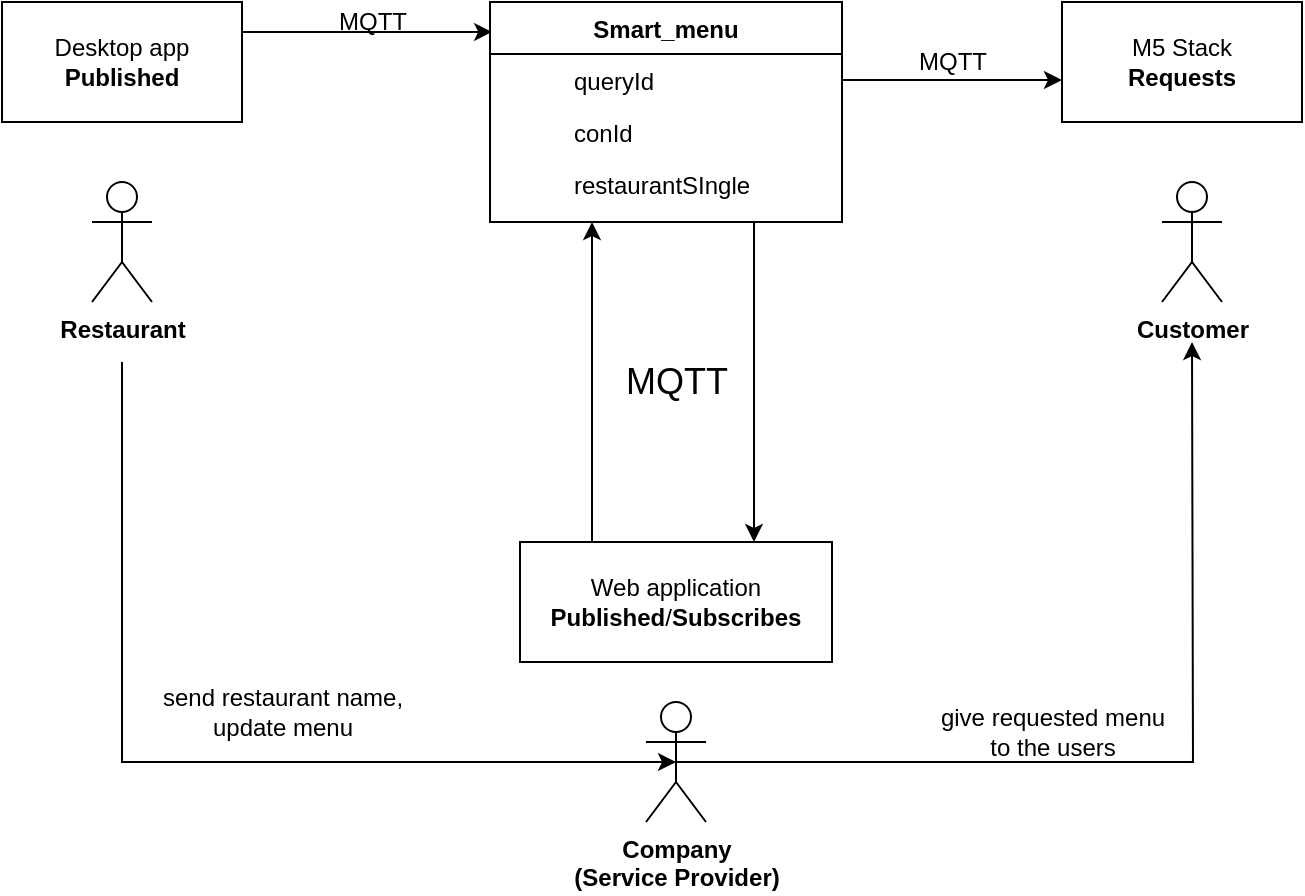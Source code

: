 <mxfile version="12.9.3" type="device"><diagram id="KAjU6YRW5r6DWBUi3eQG" name="Page-1"><mxGraphModel dx="1186" dy="662" grid="1" gridSize="10" guides="1" tooltips="1" connect="1" arrows="1" fold="1" page="1" pageScale="1" pageWidth="827" pageHeight="1169" math="0" shadow="0"><root><mxCell id="0"/><mxCell id="1" parent="0"/><mxCell id="ZmlRxDcmsPhFRbqwAsqT-62" style="edgeStyle=orthogonalEdgeStyle;rounded=0;orthogonalLoop=1;jettySize=auto;html=1;exitX=1;exitY=0.25;exitDx=0;exitDy=0;entryX=0.006;entryY=0.136;entryDx=0;entryDy=0;entryPerimeter=0;" edge="1" parent="1" source="ZmlRxDcmsPhFRbqwAsqT-33" target="ZmlRxDcmsPhFRbqwAsqT-1"><mxGeometry relative="1" as="geometry"/></mxCell><mxCell id="ZmlRxDcmsPhFRbqwAsqT-33" value="Desktop app&lt;br&gt;&lt;b&gt;Published&lt;/b&gt;" style="rounded=0;whiteSpace=wrap;html=1;" vertex="1" parent="1"><mxGeometry x="110" y="160" width="120" height="60" as="geometry"/></mxCell><mxCell id="ZmlRxDcmsPhFRbqwAsqT-34" value="M5 Stack&lt;br&gt;&lt;b&gt;Requests&lt;/b&gt;" style="rounded=0;whiteSpace=wrap;html=1;" vertex="1" parent="1"><mxGeometry x="640" y="160" width="120" height="60" as="geometry"/></mxCell><mxCell id="ZmlRxDcmsPhFRbqwAsqT-42" style="edgeStyle=orthogonalEdgeStyle;rounded=0;orthogonalLoop=1;jettySize=auto;html=1;exitX=0.25;exitY=0;exitDx=0;exitDy=0;" edge="1" parent="1" source="ZmlRxDcmsPhFRbqwAsqT-35"><mxGeometry relative="1" as="geometry"><mxPoint x="405" y="270" as="targetPoint"/><Array as="points"><mxPoint x="405" y="430"/></Array></mxGeometry></mxCell><mxCell id="ZmlRxDcmsPhFRbqwAsqT-35" value="Web application&lt;br&gt;&lt;b&gt;Published&lt;/b&gt;/&lt;b&gt;Subscribes&lt;/b&gt;" style="rounded=0;whiteSpace=wrap;html=1;" vertex="1" parent="1"><mxGeometry x="369" y="430" width="156" height="60" as="geometry"/></mxCell><mxCell id="ZmlRxDcmsPhFRbqwAsqT-43" style="edgeStyle=orthogonalEdgeStyle;rounded=0;orthogonalLoop=1;jettySize=auto;html=1;exitX=0.75;exitY=1;exitDx=0;exitDy=0;entryX=0.75;entryY=0;entryDx=0;entryDy=0;" edge="1" parent="1" source="ZmlRxDcmsPhFRbqwAsqT-1" target="ZmlRxDcmsPhFRbqwAsqT-35"><mxGeometry relative="1" as="geometry"><Array as="points"><mxPoint x="486" y="290"/></Array></mxGeometry></mxCell><mxCell id="ZmlRxDcmsPhFRbqwAsqT-1" value="Smart_menu" style="swimlane;fontStyle=1;childLayout=stackLayout;horizontal=1;startSize=26;horizontalStack=0;resizeParent=1;resizeLast=0;collapsible=1;marginBottom=0;rounded=0;shadow=0;strokeWidth=1;strokeColor=#000000;" vertex="1" parent="1"><mxGeometry x="354" y="160" width="176" height="110" as="geometry"><mxRectangle x="260" y="80" width="160" height="26" as="alternateBounds"/></mxGeometry></mxCell><mxCell id="ZmlRxDcmsPhFRbqwAsqT-2" value="queryId" style="shape=partialRectangle;top=0;left=0;right=0;bottom=1;align=left;verticalAlign=top;fillColor=none;spacingLeft=40;spacingRight=4;overflow=hidden;rotatable=0;points=[[0,0.5],[1,0.5]];portConstraint=eastwest;dropTarget=0;rounded=0;shadow=0;strokeWidth=1;fontStyle=0;strokeColor=none;" vertex="1" parent="ZmlRxDcmsPhFRbqwAsqT-1"><mxGeometry y="26" width="176" height="26" as="geometry"/></mxCell><mxCell id="ZmlRxDcmsPhFRbqwAsqT-3" value="" style="shape=partialRectangle;top=0;left=0;bottom=0;fillColor=none;align=left;verticalAlign=top;spacingLeft=4;spacingRight=4;overflow=hidden;rotatable=0;points=[];portConstraint=eastwest;part=1;strokeColor=none;" vertex="1" connectable="0" parent="ZmlRxDcmsPhFRbqwAsqT-2"><mxGeometry width="36" height="26" as="geometry"/></mxCell><mxCell id="ZmlRxDcmsPhFRbqwAsqT-14" value="conId" style="shape=partialRectangle;top=0;left=0;right=0;bottom=1;align=left;verticalAlign=top;fillColor=none;spacingLeft=40;spacingRight=4;overflow=hidden;rotatable=0;points=[[0,0.5],[1,0.5]];portConstraint=eastwest;dropTarget=0;rounded=0;shadow=0;strokeWidth=1;fontStyle=0;strokeColor=none;" vertex="1" parent="ZmlRxDcmsPhFRbqwAsqT-1"><mxGeometry y="52" width="176" height="26" as="geometry"/></mxCell><mxCell id="ZmlRxDcmsPhFRbqwAsqT-15" value="" style="shape=partialRectangle;top=0;left=0;bottom=0;fillColor=none;align=left;verticalAlign=top;spacingLeft=4;spacingRight=4;overflow=hidden;rotatable=0;points=[];portConstraint=eastwest;part=1;strokeColor=none;" vertex="1" connectable="0" parent="ZmlRxDcmsPhFRbqwAsqT-14"><mxGeometry width="36" height="26" as="geometry"/></mxCell><mxCell id="ZmlRxDcmsPhFRbqwAsqT-16" value="restaurantSIngle" style="shape=partialRectangle;top=0;left=0;right=0;bottom=1;align=left;verticalAlign=top;fillColor=none;spacingLeft=40;spacingRight=4;overflow=hidden;rotatable=0;points=[[0,0.5],[1,0.5]];portConstraint=eastwest;dropTarget=0;rounded=0;shadow=0;strokeWidth=1;fontStyle=0;strokeColor=none;" vertex="1" parent="ZmlRxDcmsPhFRbqwAsqT-1"><mxGeometry y="78" width="176" height="26" as="geometry"/></mxCell><mxCell id="ZmlRxDcmsPhFRbqwAsqT-17" value="" style="shape=partialRectangle;top=0;left=0;bottom=0;fillColor=none;align=left;verticalAlign=top;spacingLeft=4;spacingRight=4;overflow=hidden;rotatable=0;points=[];portConstraint=eastwest;part=1;strokeColor=none;" vertex="1" connectable="0" parent="ZmlRxDcmsPhFRbqwAsqT-16"><mxGeometry width="36" height="26" as="geometry"/></mxCell><mxCell id="ZmlRxDcmsPhFRbqwAsqT-37" style="edgeStyle=orthogonalEdgeStyle;rounded=0;orthogonalLoop=1;jettySize=auto;html=1;exitX=1;exitY=0.5;exitDx=0;exitDy=0;" edge="1" parent="1" source="ZmlRxDcmsPhFRbqwAsqT-2"><mxGeometry relative="1" as="geometry"><mxPoint x="640" y="199" as="targetPoint"/></mxGeometry></mxCell><mxCell id="ZmlRxDcmsPhFRbqwAsqT-38" value="MQTT" style="text;html=1;align=center;verticalAlign=middle;resizable=0;points=[];autosize=1;" vertex="1" parent="1"><mxGeometry x="270" y="160" width="50" height="20" as="geometry"/></mxCell><mxCell id="ZmlRxDcmsPhFRbqwAsqT-39" value="MQTT" style="text;html=1;align=center;verticalAlign=middle;resizable=0;points=[];autosize=1;" vertex="1" parent="1"><mxGeometry x="560" y="180" width="50" height="20" as="geometry"/></mxCell><mxCell id="ZmlRxDcmsPhFRbqwAsqT-44" value="&lt;font style=&quot;font-size: 18px&quot;&gt;MQTT&lt;/font&gt;" style="text;html=1;align=center;verticalAlign=middle;resizable=0;points=[];autosize=1;" vertex="1" parent="1"><mxGeometry x="412" y="340" width="70" height="20" as="geometry"/></mxCell><mxCell id="ZmlRxDcmsPhFRbqwAsqT-53" style="edgeStyle=orthogonalEdgeStyle;rounded=0;orthogonalLoop=1;jettySize=auto;html=1;entryX=0.5;entryY=0.5;entryDx=0;entryDy=0;entryPerimeter=0;" edge="1" parent="1" target="ZmlRxDcmsPhFRbqwAsqT-51"><mxGeometry relative="1" as="geometry"><mxPoint x="170" y="610" as="targetPoint"/><mxPoint x="170" y="340" as="sourcePoint"/><Array as="points"><mxPoint x="170" y="540"/></Array></mxGeometry></mxCell><mxCell id="ZmlRxDcmsPhFRbqwAsqT-47" value="&lt;b&gt;Restaurant&lt;/b&gt;" style="shape=umlActor;verticalLabelPosition=bottom;labelBackgroundColor=#ffffff;verticalAlign=top;html=1;outlineConnect=0;" vertex="1" parent="1"><mxGeometry x="155" y="250" width="30" height="60" as="geometry"/></mxCell><mxCell id="ZmlRxDcmsPhFRbqwAsqT-49" value="&lt;b&gt;Customer&lt;/b&gt;" style="shape=umlActor;verticalLabelPosition=bottom;labelBackgroundColor=#ffffff;verticalAlign=top;html=1;outlineConnect=0;" vertex="1" parent="1"><mxGeometry x="690" y="250" width="30" height="60" as="geometry"/></mxCell><mxCell id="ZmlRxDcmsPhFRbqwAsqT-56" style="edgeStyle=orthogonalEdgeStyle;rounded=0;orthogonalLoop=1;jettySize=auto;html=1;exitX=0.5;exitY=0.5;exitDx=0;exitDy=0;exitPerimeter=0;" edge="1" parent="1" source="ZmlRxDcmsPhFRbqwAsqT-51"><mxGeometry relative="1" as="geometry"><mxPoint x="705" y="330" as="targetPoint"/></mxGeometry></mxCell><mxCell id="ZmlRxDcmsPhFRbqwAsqT-51" value="&lt;b&gt;Company&lt;br&gt;(Service Provider)&lt;/b&gt;" style="shape=umlActor;verticalLabelPosition=bottom;labelBackgroundColor=#ffffff;verticalAlign=top;html=1;outlineConnect=0;" vertex="1" parent="1"><mxGeometry x="432" y="510" width="30" height="60" as="geometry"/></mxCell><mxCell id="ZmlRxDcmsPhFRbqwAsqT-55" value="send restaurant name,&lt;br&gt;update menu" style="text;html=1;align=center;verticalAlign=middle;resizable=0;points=[];autosize=1;" vertex="1" parent="1"><mxGeometry x="180" y="500" width="140" height="30" as="geometry"/></mxCell><mxCell id="ZmlRxDcmsPhFRbqwAsqT-57" value="give requested menu &lt;br&gt;to the users" style="text;html=1;align=center;verticalAlign=middle;resizable=0;points=[];autosize=1;" vertex="1" parent="1"><mxGeometry x="570" y="510" width="130" height="30" as="geometry"/></mxCell></root></mxGraphModel></diagram></mxfile>